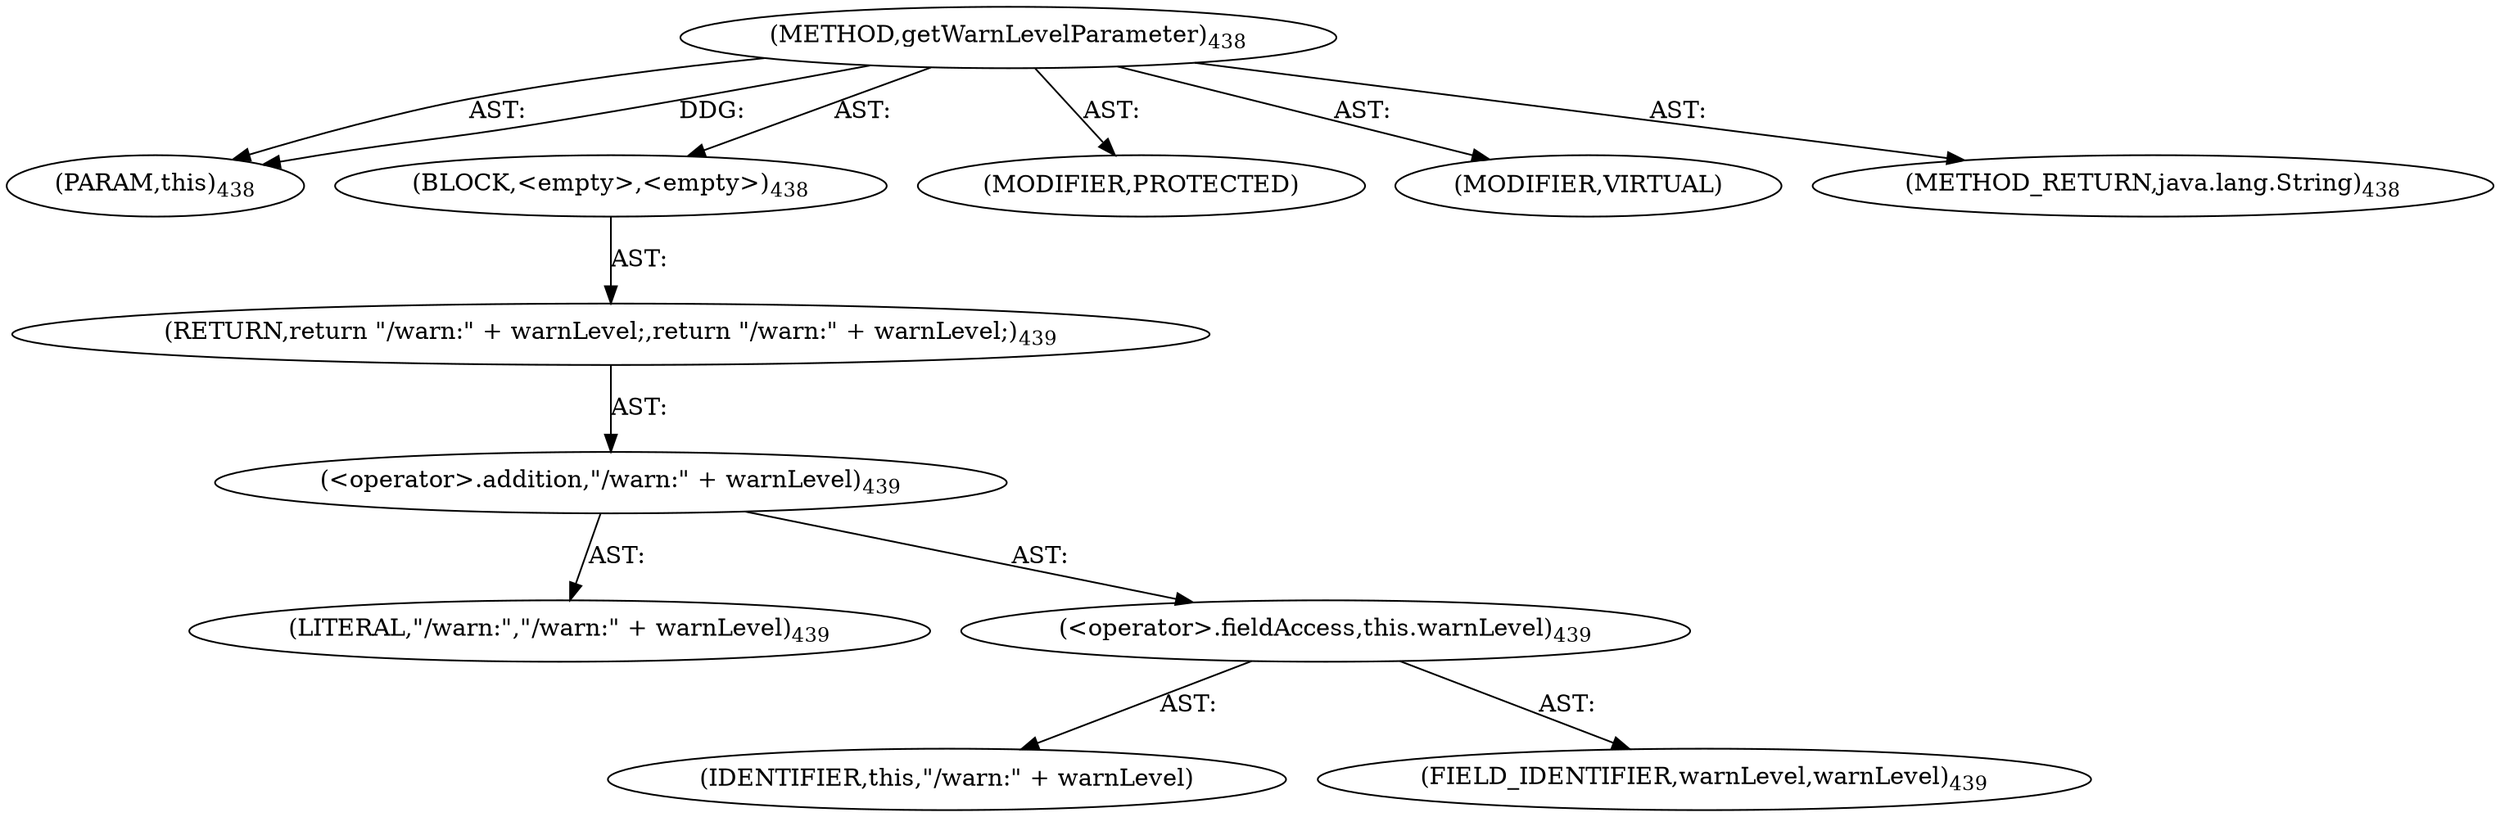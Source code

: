 digraph "getWarnLevelParameter" {  
"111669149714" [label = <(METHOD,getWarnLevelParameter)<SUB>438</SUB>> ]
"115964117035" [label = <(PARAM,this)<SUB>438</SUB>> ]
"25769803800" [label = <(BLOCK,&lt;empty&gt;,&lt;empty&gt;)<SUB>438</SUB>> ]
"146028888076" [label = <(RETURN,return &quot;/warn:&quot; + warnLevel;,return &quot;/warn:&quot; + warnLevel;)<SUB>439</SUB>> ]
"30064771174" [label = <(&lt;operator&gt;.addition,&quot;/warn:&quot; + warnLevel)<SUB>439</SUB>> ]
"90194313246" [label = <(LITERAL,&quot;/warn:&quot;,&quot;/warn:&quot; + warnLevel)<SUB>439</SUB>> ]
"30064771175" [label = <(&lt;operator&gt;.fieldAccess,this.warnLevel)<SUB>439</SUB>> ]
"68719476843" [label = <(IDENTIFIER,this,&quot;/warn:&quot; + warnLevel)> ]
"55834574891" [label = <(FIELD_IDENTIFIER,warnLevel,warnLevel)<SUB>439</SUB>> ]
"133143986235" [label = <(MODIFIER,PROTECTED)> ]
"133143986236" [label = <(MODIFIER,VIRTUAL)> ]
"128849018898" [label = <(METHOD_RETURN,java.lang.String)<SUB>438</SUB>> ]
  "111669149714" -> "115964117035"  [ label = "AST: "] 
  "111669149714" -> "25769803800"  [ label = "AST: "] 
  "111669149714" -> "133143986235"  [ label = "AST: "] 
  "111669149714" -> "133143986236"  [ label = "AST: "] 
  "111669149714" -> "128849018898"  [ label = "AST: "] 
  "25769803800" -> "146028888076"  [ label = "AST: "] 
  "146028888076" -> "30064771174"  [ label = "AST: "] 
  "30064771174" -> "90194313246"  [ label = "AST: "] 
  "30064771174" -> "30064771175"  [ label = "AST: "] 
  "30064771175" -> "68719476843"  [ label = "AST: "] 
  "30064771175" -> "55834574891"  [ label = "AST: "] 
  "111669149714" -> "115964117035"  [ label = "DDG: "] 
}
